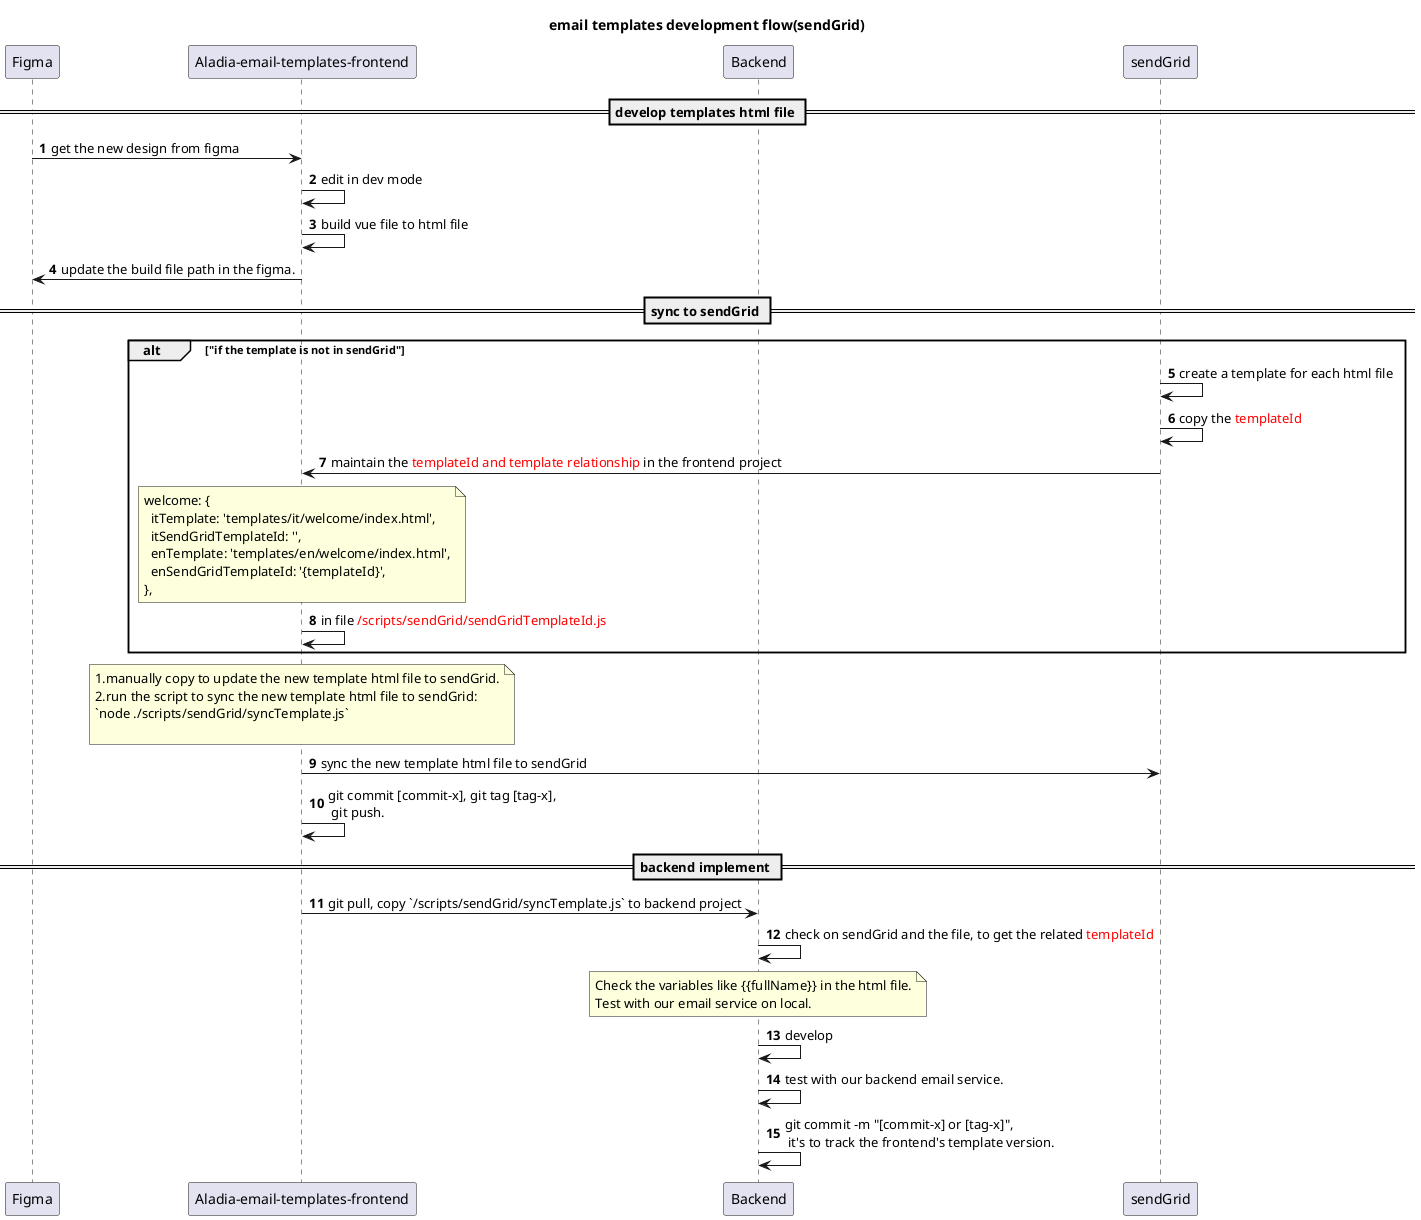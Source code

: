 @startuml
title "email templates development flow(sendGrid)"

participant "Figma" as Design
participant "Aladia-email-templates-frontend" as Frontend
participant Backend


participant sendGrid

autonumber
== develop templates html file ==
Frontend <- Design: get the new design from figma
Frontend -> Frontend: edit in dev mode
Frontend -> Frontend: build vue file to html file
Frontend -> Design: update the build file path in the figma.

== sync to sendGrid ==
alt "if the template is not in sendGrid"
  sendGrid -> sendGrid: create a template for each html file
  sendGrid -> sendGrid: copy the <color red>templateId</color>
  sendGrid -> Frontend: maintain the <color red>templateId and template relationship</color> in the frontend project
  note over Frontend
    welcome: {
      itTemplate: 'templates/it/welcome/index.html',
      itSendGridTemplateId: '',
      enTemplate: 'templates/en/welcome/index.html',
      enSendGridTemplateId: '{templateId}',
    },
  end note
  Frontend -> Frontend: in file <color red>/scripts/sendGrid/sendGridTemplateId.js</color>
end

note over Frontend
  1.manually copy to update the new template html file to sendGrid.
  2.run the script to sync the new template html file to sendGrid:
  `node ./scripts/sendGrid/syncTemplate.js`

end note
Frontend -> sendGrid: sync the new template html file to sendGrid
Frontend -> Frontend: git commit [commit-x], git tag [tag-x], \n git push.


== backend implement ==
Backend <- Frontend: git pull, copy `/scripts/sendGrid/syncTemplate.js` to backend project
Backend -> Backend: check on sendGrid and the file, to get the related <color red>templateId</color>
note over Backend
  Check the variables like {{fullName}} in the html file.
  Test with our email service on local.
end note
Backend -> Backend: develop
Backend -> Backend: test with our backend email service.
Backend -> Backend: git commit -m "[commit-x] or [tag-x]", \n it's to track the frontend's template version.
@enduml